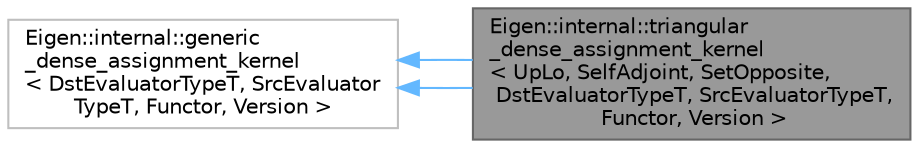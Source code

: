digraph "Eigen::internal::triangular_dense_assignment_kernel&lt; UpLo, SelfAdjoint, SetOpposite, DstEvaluatorTypeT, SrcEvaluatorTypeT, Functor, Version &gt;"
{
 // LATEX_PDF_SIZE
  bgcolor="transparent";
  edge [fontname=Helvetica,fontsize=10,labelfontname=Helvetica,labelfontsize=10];
  node [fontname=Helvetica,fontsize=10,shape=box,height=0.2,width=0.4];
  rankdir="LR";
  Node1 [id="Node000001",label="Eigen::internal::triangular\l_dense_assignment_kernel\l\< UpLo, SelfAdjoint, SetOpposite,\l DstEvaluatorTypeT, SrcEvaluatorTypeT,\l Functor, Version \>",height=0.2,width=0.4,color="gray40", fillcolor="grey60", style="filled", fontcolor="black",tooltip=" "];
  Node2 -> Node1 [id="edge3_Node000001_Node000002",dir="back",color="steelblue1",style="solid",tooltip=" "];
  Node2 [id="Node000002",label="Eigen::internal::generic\l_dense_assignment_kernel\l\< DstEvaluatorTypeT, SrcEvaluator\lTypeT, Functor, Version \>",height=0.2,width=0.4,color="grey75", fillcolor="white", style="filled",URL="$classEigen_1_1internal_1_1generic__dense__assignment__kernel.html",tooltip=" "];
  Node2 -> Node1 [id="edge4_Node000001_Node000002",dir="back",color="steelblue1",style="solid",tooltip=" "];
}
